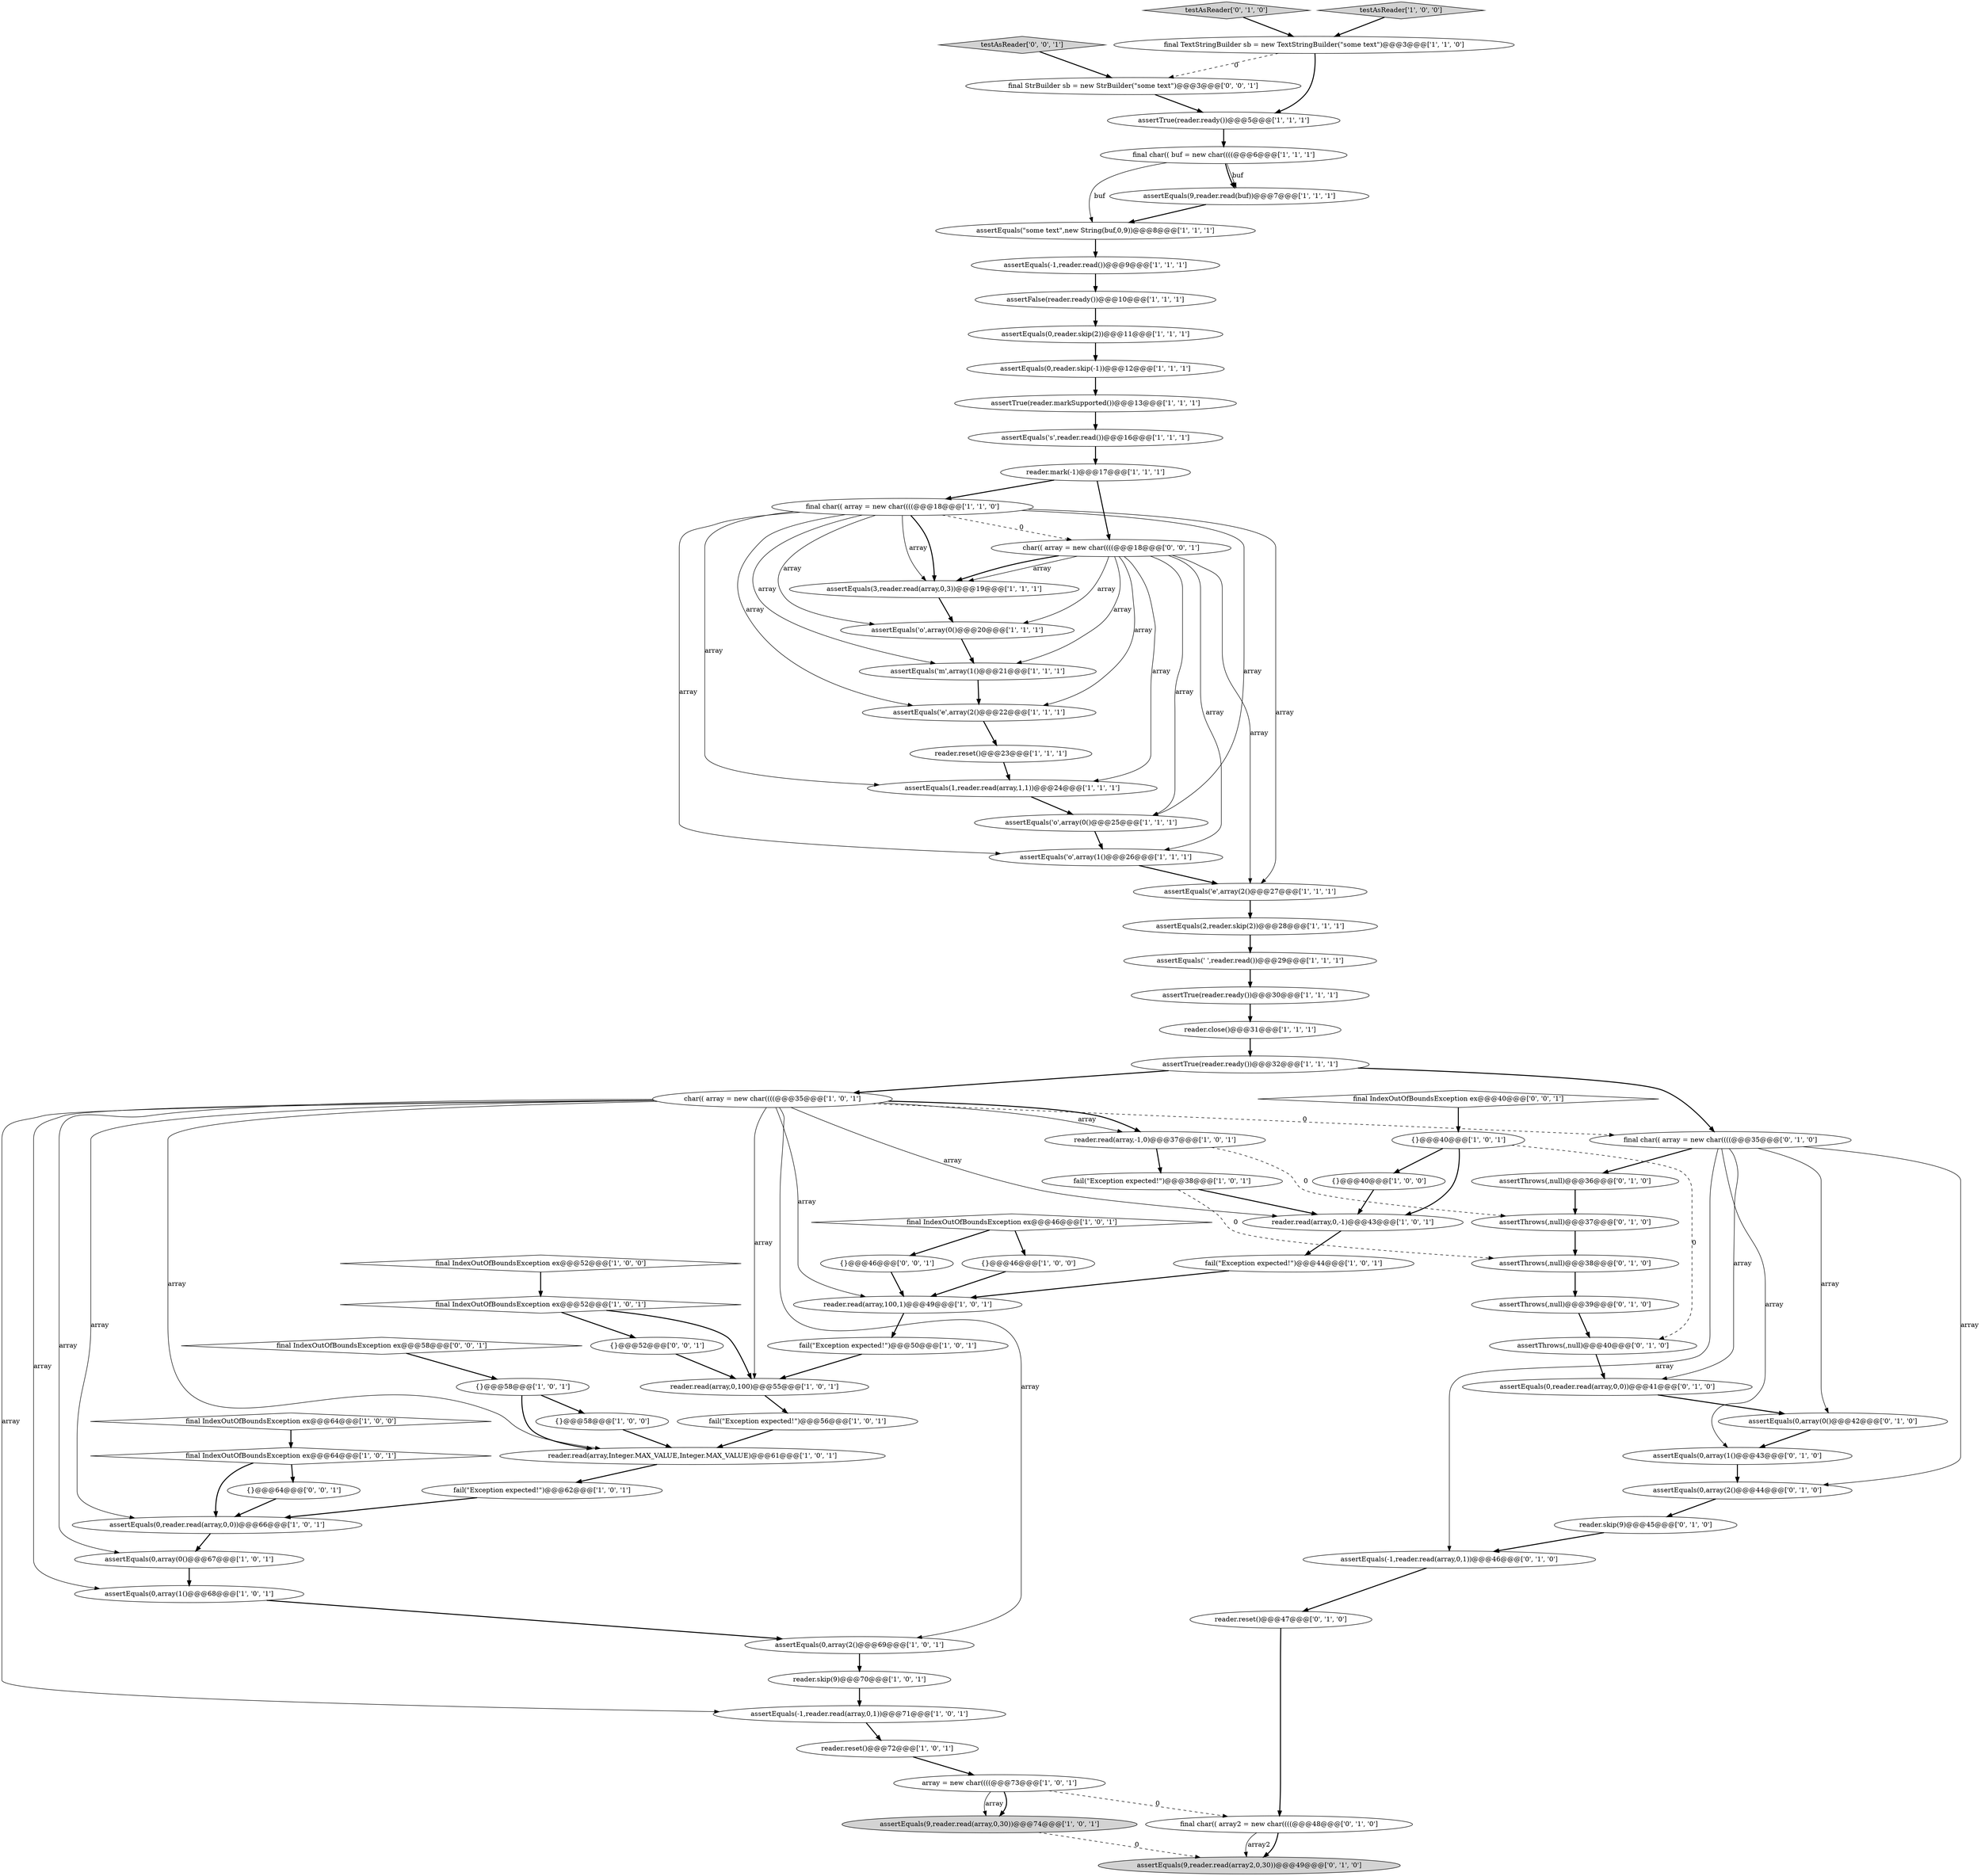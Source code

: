 digraph {
47 [style = filled, label = "assertEquals(0,array(0()@@@67@@@['1', '0', '1']", fillcolor = white, shape = ellipse image = "AAA0AAABBB1BBB"];
49 [style = filled, label = "reader.read(array,-1,0)@@@37@@@['1', '0', '1']", fillcolor = white, shape = ellipse image = "AAA0AAABBB1BBB"];
19 [style = filled, label = "final char(( buf = new char((((@@@6@@@['1', '1', '1']", fillcolor = white, shape = ellipse image = "AAA0AAABBB1BBB"];
33 [style = filled, label = "assertEquals(9,reader.read(array,0,30))@@@74@@@['1', '0', '1']", fillcolor = lightgray, shape = ellipse image = "AAA0AAABBB1BBB"];
81 [style = filled, label = "final StrBuilder sb = new StrBuilder(\"some text\")@@@3@@@['0', '0', '1']", fillcolor = white, shape = ellipse image = "AAA0AAABBB3BBB"];
31 [style = filled, label = "fail(\"Exception expected!\")@@@62@@@['1', '0', '1']", fillcolor = white, shape = ellipse image = "AAA0AAABBB1BBB"];
28 [style = filled, label = "{}@@@46@@@['1', '0', '0']", fillcolor = white, shape = ellipse image = "AAA0AAABBB1BBB"];
55 [style = filled, label = "assertEquals('e',array(2()@@@27@@@['1', '1', '1']", fillcolor = white, shape = ellipse image = "AAA0AAABBB1BBB"];
65 [style = filled, label = "reader.reset()@@@47@@@['0', '1', '0']", fillcolor = white, shape = ellipse image = "AAA0AAABBB2BBB"];
48 [style = filled, label = "fail(\"Exception expected!\")@@@56@@@['1', '0', '1']", fillcolor = white, shape = ellipse image = "AAA0AAABBB1BBB"];
1 [style = filled, label = "assertEquals('o',array(0()@@@20@@@['1', '1', '1']", fillcolor = white, shape = ellipse image = "AAA0AAABBB1BBB"];
30 [style = filled, label = "assertEquals(0,reader.read(array,0,0))@@@66@@@['1', '0', '1']", fillcolor = white, shape = ellipse image = "AAA0AAABBB1BBB"];
66 [style = filled, label = "testAsReader['0', '1', '0']", fillcolor = lightgray, shape = diamond image = "AAA0AAABBB2BBB"];
41 [style = filled, label = "reader.reset()@@@23@@@['1', '1', '1']", fillcolor = white, shape = ellipse image = "AAA0AAABBB1BBB"];
78 [style = filled, label = "char(( array = new char((((@@@18@@@['0', '0', '1']", fillcolor = white, shape = ellipse image = "AAA0AAABBB3BBB"];
53 [style = filled, label = "assertEquals(9,reader.read(buf))@@@7@@@['1', '1', '1']", fillcolor = white, shape = ellipse image = "AAA0AAABBB1BBB"];
16 [style = filled, label = "assertEquals(-1,reader.read(array,0,1))@@@71@@@['1', '0', '1']", fillcolor = white, shape = ellipse image = "AAA0AAABBB1BBB"];
13 [style = filled, label = "fail(\"Exception expected!\")@@@50@@@['1', '0', '1']", fillcolor = white, shape = ellipse image = "AAA0AAABBB1BBB"];
29 [style = filled, label = "final IndexOutOfBoundsException ex@@@46@@@['1', '0', '1']", fillcolor = white, shape = diamond image = "AAA0AAABBB1BBB"];
63 [style = filled, label = "assertEquals(9,reader.read(array2,0,30))@@@49@@@['0', '1', '0']", fillcolor = lightgray, shape = ellipse image = "AAA1AAABBB2BBB"];
34 [style = filled, label = "reader.close()@@@31@@@['1', '1', '1']", fillcolor = white, shape = ellipse image = "AAA0AAABBB1BBB"];
74 [style = filled, label = "{}@@@64@@@['0', '0', '1']", fillcolor = white, shape = ellipse image = "AAA0AAABBB3BBB"];
27 [style = filled, label = "assertEquals(0,reader.skip(2))@@@11@@@['1', '1', '1']", fillcolor = white, shape = ellipse image = "AAA0AAABBB1BBB"];
24 [style = filled, label = "assertEquals(2,reader.skip(2))@@@28@@@['1', '1', '1']", fillcolor = white, shape = ellipse image = "AAA0AAABBB1BBB"];
8 [style = filled, label = "final IndexOutOfBoundsException ex@@@64@@@['1', '0', '0']", fillcolor = white, shape = diamond image = "AAA0AAABBB1BBB"];
10 [style = filled, label = "assertEquals(' ',reader.read())@@@29@@@['1', '1', '1']", fillcolor = white, shape = ellipse image = "AAA0AAABBB1BBB"];
21 [style = filled, label = "final IndexOutOfBoundsException ex@@@52@@@['1', '0', '0']", fillcolor = white, shape = diamond image = "AAA0AAABBB1BBB"];
37 [style = filled, label = "final TextStringBuilder sb = new TextStringBuilder(\"some text\")@@@3@@@['1', '1', '0']", fillcolor = white, shape = ellipse image = "AAA0AAABBB1BBB"];
45 [style = filled, label = "array = new char((((@@@73@@@['1', '0', '1']", fillcolor = white, shape = ellipse image = "AAA0AAABBB1BBB"];
50 [style = filled, label = "reader.read(array,Integer.MAX_VALUE,Integer.MAX_VALUE)@@@61@@@['1', '0', '1']", fillcolor = white, shape = ellipse image = "AAA0AAABBB1BBB"];
68 [style = filled, label = "assertEquals(0,array(1()@@@43@@@['0', '1', '0']", fillcolor = white, shape = ellipse image = "AAA0AAABBB2BBB"];
17 [style = filled, label = "testAsReader['1', '0', '0']", fillcolor = lightgray, shape = diamond image = "AAA0AAABBB1BBB"];
36 [style = filled, label = "reader.skip(9)@@@70@@@['1', '0', '1']", fillcolor = white, shape = ellipse image = "AAA0AAABBB1BBB"];
80 [style = filled, label = "final IndexOutOfBoundsException ex@@@58@@@['0', '0', '1']", fillcolor = white, shape = diamond image = "AAA0AAABBB3BBB"];
11 [style = filled, label = "fail(\"Exception expected!\")@@@44@@@['1', '0', '1']", fillcolor = white, shape = ellipse image = "AAA0AAABBB1BBB"];
60 [style = filled, label = "assertEquals(-1,reader.read(array,0,1))@@@46@@@['0', '1', '0']", fillcolor = white, shape = ellipse image = "AAA0AAABBB2BBB"];
22 [style = filled, label = "assertEquals('e',array(2()@@@22@@@['1', '1', '1']", fillcolor = white, shape = ellipse image = "AAA0AAABBB1BBB"];
58 [style = filled, label = "assertThrows(,null)@@@39@@@['0', '1', '0']", fillcolor = white, shape = ellipse image = "AAA1AAABBB2BBB"];
43 [style = filled, label = "assertEquals(0,reader.skip(-1))@@@12@@@['1', '1', '1']", fillcolor = white, shape = ellipse image = "AAA0AAABBB1BBB"];
39 [style = filled, label = "assertTrue(reader.ready())@@@30@@@['1', '1', '1']", fillcolor = white, shape = ellipse image = "AAA0AAABBB1BBB"];
25 [style = filled, label = "reader.mark(-1)@@@17@@@['1', '1', '1']", fillcolor = white, shape = ellipse image = "AAA0AAABBB1BBB"];
61 [style = filled, label = "assertEquals(0,reader.read(array,0,0))@@@41@@@['0', '1', '0']", fillcolor = white, shape = ellipse image = "AAA0AAABBB2BBB"];
69 [style = filled, label = "assertThrows(,null)@@@36@@@['0', '1', '0']", fillcolor = white, shape = ellipse image = "AAA0AAABBB2BBB"];
77 [style = filled, label = "{}@@@46@@@['0', '0', '1']", fillcolor = white, shape = ellipse image = "AAA0AAABBB3BBB"];
9 [style = filled, label = "assertTrue(reader.ready())@@@5@@@['1', '1', '1']", fillcolor = white, shape = ellipse image = "AAA0AAABBB1BBB"];
51 [style = filled, label = "{}@@@40@@@['1', '0', '1']", fillcolor = white, shape = ellipse image = "AAA0AAABBB1BBB"];
4 [style = filled, label = "fail(\"Exception expected!\")@@@38@@@['1', '0', '1']", fillcolor = white, shape = ellipse image = "AAA0AAABBB1BBB"];
15 [style = filled, label = "assertEquals('m',array(1()@@@21@@@['1', '1', '1']", fillcolor = white, shape = ellipse image = "AAA0AAABBB1BBB"];
12 [style = filled, label = "assertEquals(3,reader.read(array,0,3))@@@19@@@['1', '1', '1']", fillcolor = white, shape = ellipse image = "AAA0AAABBB1BBB"];
20 [style = filled, label = "{}@@@40@@@['1', '0', '0']", fillcolor = white, shape = ellipse image = "AAA0AAABBB1BBB"];
59 [style = filled, label = "assertThrows(,null)@@@38@@@['0', '1', '0']", fillcolor = white, shape = ellipse image = "AAA1AAABBB2BBB"];
62 [style = filled, label = "final char(( array = new char((((@@@35@@@['0', '1', '0']", fillcolor = white, shape = ellipse image = "AAA1AAABBB2BBB"];
64 [style = filled, label = "final char(( array2 = new char((((@@@48@@@['0', '1', '0']", fillcolor = white, shape = ellipse image = "AAA1AAABBB2BBB"];
75 [style = filled, label = "{}@@@52@@@['0', '0', '1']", fillcolor = white, shape = ellipse image = "AAA0AAABBB3BBB"];
72 [style = filled, label = "assertEquals(0,array(0()@@@42@@@['0', '1', '0']", fillcolor = white, shape = ellipse image = "AAA0AAABBB2BBB"];
32 [style = filled, label = "final char(( array = new char((((@@@18@@@['1', '1', '0']", fillcolor = white, shape = ellipse image = "AAA0AAABBB1BBB"];
42 [style = filled, label = "assertEquals('o',array(1()@@@26@@@['1', '1', '1']", fillcolor = white, shape = ellipse image = "AAA0AAABBB1BBB"];
7 [style = filled, label = "assertEquals(\"some text\",new String(buf,0,9))@@@8@@@['1', '1', '1']", fillcolor = white, shape = ellipse image = "AAA0AAABBB1BBB"];
5 [style = filled, label = "assertEquals(0,array(1()@@@68@@@['1', '0', '1']", fillcolor = white, shape = ellipse image = "AAA0AAABBB1BBB"];
38 [style = filled, label = "reader.read(array,0,100)@@@55@@@['1', '0', '1']", fillcolor = white, shape = ellipse image = "AAA0AAABBB1BBB"];
52 [style = filled, label = "reader.reset()@@@72@@@['1', '0', '1']", fillcolor = white, shape = ellipse image = "AAA0AAABBB1BBB"];
71 [style = filled, label = "reader.skip(9)@@@45@@@['0', '1', '0']", fillcolor = white, shape = ellipse image = "AAA0AAABBB2BBB"];
44 [style = filled, label = "{}@@@58@@@['1', '0', '1']", fillcolor = white, shape = ellipse image = "AAA0AAABBB1BBB"];
76 [style = filled, label = "testAsReader['0', '0', '1']", fillcolor = lightgray, shape = diamond image = "AAA0AAABBB3BBB"];
56 [style = filled, label = "assertTrue(reader.markSupported())@@@13@@@['1', '1', '1']", fillcolor = white, shape = ellipse image = "AAA0AAABBB1BBB"];
79 [style = filled, label = "final IndexOutOfBoundsException ex@@@40@@@['0', '0', '1']", fillcolor = white, shape = diamond image = "AAA0AAABBB3BBB"];
35 [style = filled, label = "char(( array = new char((((@@@35@@@['1', '0', '1']", fillcolor = white, shape = ellipse image = "AAA0AAABBB1BBB"];
2 [style = filled, label = "assertEquals(-1,reader.read())@@@9@@@['1', '1', '1']", fillcolor = white, shape = ellipse image = "AAA0AAABBB1BBB"];
6 [style = filled, label = "assertEquals(1,reader.read(array,1,1))@@@24@@@['1', '1', '1']", fillcolor = white, shape = ellipse image = "AAA0AAABBB1BBB"];
70 [style = filled, label = "assertEquals(0,array(2()@@@44@@@['0', '1', '0']", fillcolor = white, shape = ellipse image = "AAA0AAABBB2BBB"];
23 [style = filled, label = "assertEquals(0,array(2()@@@69@@@['1', '0', '1']", fillcolor = white, shape = ellipse image = "AAA0AAABBB1BBB"];
0 [style = filled, label = "reader.read(array,100,1)@@@49@@@['1', '0', '1']", fillcolor = white, shape = ellipse image = "AAA0AAABBB1BBB"];
14 [style = filled, label = "final IndexOutOfBoundsException ex@@@64@@@['1', '0', '1']", fillcolor = white, shape = diamond image = "AAA0AAABBB1BBB"];
67 [style = filled, label = "assertThrows(,null)@@@40@@@['0', '1', '0']", fillcolor = white, shape = ellipse image = "AAA1AAABBB2BBB"];
26 [style = filled, label = "final IndexOutOfBoundsException ex@@@52@@@['1', '0', '1']", fillcolor = white, shape = diamond image = "AAA0AAABBB1BBB"];
3 [style = filled, label = "assertTrue(reader.ready())@@@32@@@['1', '1', '1']", fillcolor = white, shape = ellipse image = "AAA0AAABBB1BBB"];
40 [style = filled, label = "assertFalse(reader.ready())@@@10@@@['1', '1', '1']", fillcolor = white, shape = ellipse image = "AAA0AAABBB1BBB"];
54 [style = filled, label = "assertEquals('o',array(0()@@@25@@@['1', '1', '1']", fillcolor = white, shape = ellipse image = "AAA0AAABBB1BBB"];
46 [style = filled, label = "assertEquals('s',reader.read())@@@16@@@['1', '1', '1']", fillcolor = white, shape = ellipse image = "AAA0AAABBB1BBB"];
18 [style = filled, label = "{}@@@58@@@['1', '0', '0']", fillcolor = white, shape = ellipse image = "AAA0AAABBB1BBB"];
73 [style = filled, label = "assertThrows(,null)@@@37@@@['0', '1', '0']", fillcolor = white, shape = ellipse image = "AAA1AAABBB2BBB"];
57 [style = filled, label = "reader.read(array,0,-1)@@@43@@@['1', '0', '1']", fillcolor = white, shape = ellipse image = "AAA0AAABBB1BBB"];
8->14 [style = bold, label=""];
26->38 [style = bold, label=""];
78->6 [style = solid, label="array"];
45->33 [style = bold, label=""];
42->55 [style = bold, label=""];
10->39 [style = bold, label=""];
67->61 [style = bold, label=""];
20->57 [style = bold, label=""];
12->1 [style = bold, label=""];
16->52 [style = bold, label=""];
70->71 [style = bold, label=""];
15->22 [style = bold, label=""];
52->45 [style = bold, label=""];
24->10 [style = bold, label=""];
49->73 [style = dashed, label="0"];
13->38 [style = bold, label=""];
29->77 [style = bold, label=""];
78->12 [style = solid, label="array"];
51->57 [style = bold, label=""];
32->12 [style = solid, label="array"];
53->7 [style = bold, label=""];
35->62 [style = dashed, label="0"];
3->35 [style = bold, label=""];
21->26 [style = bold, label=""];
35->0 [style = solid, label="array"];
35->47 [style = solid, label="array"];
35->57 [style = solid, label="array"];
59->58 [style = bold, label=""];
32->1 [style = solid, label="array"];
80->44 [style = bold, label=""];
78->55 [style = solid, label="array"];
28->0 [style = bold, label=""];
64->63 [style = bold, label=""];
14->74 [style = bold, label=""];
68->70 [style = bold, label=""];
46->25 [style = bold, label=""];
36->16 [style = bold, label=""];
32->54 [style = solid, label="array"];
62->72 [style = solid, label="array"];
44->18 [style = bold, label=""];
78->22 [style = solid, label="array"];
43->56 [style = bold, label=""];
35->50 [style = solid, label="array"];
33->63 [style = dashed, label="0"];
49->4 [style = bold, label=""];
48->50 [style = bold, label=""];
45->33 [style = solid, label="array"];
22->41 [style = bold, label=""];
45->64 [style = dashed, label="0"];
78->15 [style = solid, label="array"];
74->30 [style = bold, label=""];
71->60 [style = bold, label=""];
32->22 [style = solid, label="array"];
50->31 [style = bold, label=""];
35->5 [style = solid, label="array"];
4->57 [style = bold, label=""];
61->72 [style = bold, label=""];
14->30 [style = bold, label=""];
56->46 [style = bold, label=""];
44->50 [style = bold, label=""];
32->55 [style = solid, label="array"];
64->63 [style = solid, label="array2"];
51->67 [style = dashed, label="0"];
38->48 [style = bold, label=""];
1->15 [style = bold, label=""];
6->54 [style = bold, label=""];
78->1 [style = solid, label="array"];
35->38 [style = solid, label="array"];
66->37 [style = bold, label=""];
35->30 [style = solid, label="array"];
32->42 [style = solid, label="array"];
7->2 [style = bold, label=""];
9->19 [style = bold, label=""];
30->47 [style = bold, label=""];
26->75 [style = bold, label=""];
62->61 [style = solid, label="array"];
11->0 [style = bold, label=""];
62->70 [style = solid, label="array"];
69->73 [style = bold, label=""];
19->53 [style = solid, label="buf"];
40->27 [style = bold, label=""];
4->59 [style = dashed, label="0"];
19->53 [style = bold, label=""];
37->81 [style = dashed, label="0"];
18->50 [style = bold, label=""];
17->37 [style = bold, label=""];
47->5 [style = bold, label=""];
54->42 [style = bold, label=""];
78->12 [style = bold, label=""];
78->42 [style = solid, label="array"];
32->15 [style = solid, label="array"];
62->68 [style = solid, label="array"];
35->23 [style = solid, label="array"];
32->78 [style = dashed, label="0"];
51->20 [style = bold, label=""];
31->30 [style = bold, label=""];
19->7 [style = solid, label="buf"];
37->9 [style = bold, label=""];
72->68 [style = bold, label=""];
32->6 [style = solid, label="array"];
62->60 [style = solid, label="array"];
78->54 [style = solid, label="array"];
60->65 [style = bold, label=""];
25->32 [style = bold, label=""];
32->12 [style = bold, label=""];
41->6 [style = bold, label=""];
39->34 [style = bold, label=""];
35->49 [style = solid, label="array"];
62->69 [style = bold, label=""];
29->28 [style = bold, label=""];
3->62 [style = bold, label=""];
79->51 [style = bold, label=""];
57->11 [style = bold, label=""];
65->64 [style = bold, label=""];
77->0 [style = bold, label=""];
34->3 [style = bold, label=""];
0->13 [style = bold, label=""];
55->24 [style = bold, label=""];
25->78 [style = bold, label=""];
5->23 [style = bold, label=""];
75->38 [style = bold, label=""];
23->36 [style = bold, label=""];
2->40 [style = bold, label=""];
27->43 [style = bold, label=""];
76->81 [style = bold, label=""];
35->49 [style = bold, label=""];
58->67 [style = bold, label=""];
73->59 [style = bold, label=""];
35->16 [style = solid, label="array"];
81->9 [style = bold, label=""];
}

